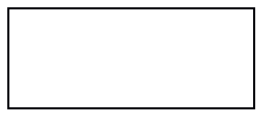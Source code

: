 digraph unix {
nodesep=0.486111;
ranksep=0.833333;
remincross=true;
searchsize=500;
compound=true;
sh0004 [shape=rect,label="",width=1.638889,height=0.666667,color="#000004"];

}